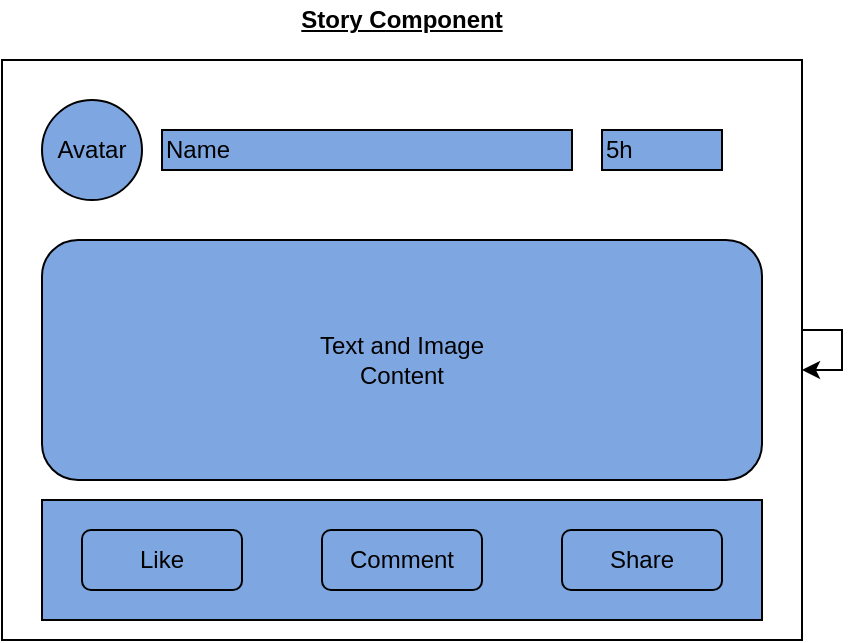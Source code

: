 <mxfile version="14.9.2" type="github">
  <diagram id="io5Vtttd5gb31MnQ8bZ_" name="Page-1">
    <mxGraphModel dx="782" dy="420" grid="1" gridSize="10" guides="1" tooltips="1" connect="1" arrows="1" fold="1" page="1" pageScale="1" pageWidth="850" pageHeight="1100" math="0" shadow="0">
      <root>
        <mxCell id="0" />
        <mxCell id="1" parent="0" />
        <mxCell id="bslfFcCDbvvt9Q8GJ0my-1" value="" style="rounded=0;whiteSpace=wrap;html=1;" vertex="1" parent="1">
          <mxGeometry x="340" y="70" width="400" height="290" as="geometry" />
        </mxCell>
        <mxCell id="bslfFcCDbvvt9Q8GJ0my-2" value="&lt;u&gt;&lt;b&gt;Story Component&lt;/b&gt;&lt;/u&gt;" style="text;html=1;strokeColor=none;fillColor=none;align=center;verticalAlign=middle;whiteSpace=wrap;rounded=0;" vertex="1" parent="1">
          <mxGeometry x="470" y="40" width="140" height="20" as="geometry" />
        </mxCell>
        <mxCell id="bslfFcCDbvvt9Q8GJ0my-3" value="Avatar" style="ellipse;whiteSpace=wrap;html=1;aspect=fixed;fillColor=#7EA6E0;" vertex="1" parent="1">
          <mxGeometry x="360" y="90" width="50" height="50" as="geometry" />
        </mxCell>
        <mxCell id="bslfFcCDbvvt9Q8GJ0my-7" style="edgeStyle=orthogonalEdgeStyle;rounded=0;orthogonalLoop=1;jettySize=auto;html=1;" edge="1" parent="1" source="bslfFcCDbvvt9Q8GJ0my-1" target="bslfFcCDbvvt9Q8GJ0my-1">
          <mxGeometry relative="1" as="geometry" />
        </mxCell>
        <mxCell id="bslfFcCDbvvt9Q8GJ0my-4" value="5h" style="rounded=0;whiteSpace=wrap;html=1;fillColor=#7EA6E0;align=left;" vertex="1" parent="1">
          <mxGeometry x="640" y="105" width="60" height="20" as="geometry" />
        </mxCell>
        <mxCell id="bslfFcCDbvvt9Q8GJ0my-6" value="&lt;div align=&quot;left&quot;&gt;Name&lt;/div&gt;" style="rounded=0;whiteSpace=wrap;html=1;fillColor=#7EA6E0;align=left;" vertex="1" parent="1">
          <mxGeometry x="420" y="105" width="205" height="20" as="geometry" />
        </mxCell>
        <mxCell id="bslfFcCDbvvt9Q8GJ0my-8" value="&lt;div&gt;Text and Image &lt;br&gt;&lt;/div&gt;&lt;div&gt;Content&lt;/div&gt;" style="rounded=1;whiteSpace=wrap;html=1;fillColor=#7EA6E0;" vertex="1" parent="1">
          <mxGeometry x="360" y="160" width="360" height="120" as="geometry" />
        </mxCell>
        <mxCell id="bslfFcCDbvvt9Q8GJ0my-10" value="" style="rounded=0;whiteSpace=wrap;html=1;fillColor=#7EA6E0;" vertex="1" parent="1">
          <mxGeometry x="360" y="290" width="360" height="60" as="geometry" />
        </mxCell>
        <mxCell id="bslfFcCDbvvt9Q8GJ0my-9" value="Like" style="rounded=1;whiteSpace=wrap;html=1;fillColor=#7EA6E0;" vertex="1" parent="1">
          <mxGeometry x="380" y="305" width="80" height="30" as="geometry" />
        </mxCell>
        <mxCell id="bslfFcCDbvvt9Q8GJ0my-12" value="&lt;div&gt;Comment&lt;/div&gt;" style="rounded=1;whiteSpace=wrap;html=1;fillColor=#7EA6E0;" vertex="1" parent="1">
          <mxGeometry x="500" y="305" width="80" height="30" as="geometry" />
        </mxCell>
        <mxCell id="bslfFcCDbvvt9Q8GJ0my-13" value="Share" style="rounded=1;whiteSpace=wrap;html=1;fillColor=#7EA6E0;" vertex="1" parent="1">
          <mxGeometry x="620" y="305" width="80" height="30" as="geometry" />
        </mxCell>
      </root>
    </mxGraphModel>
  </diagram>
</mxfile>
